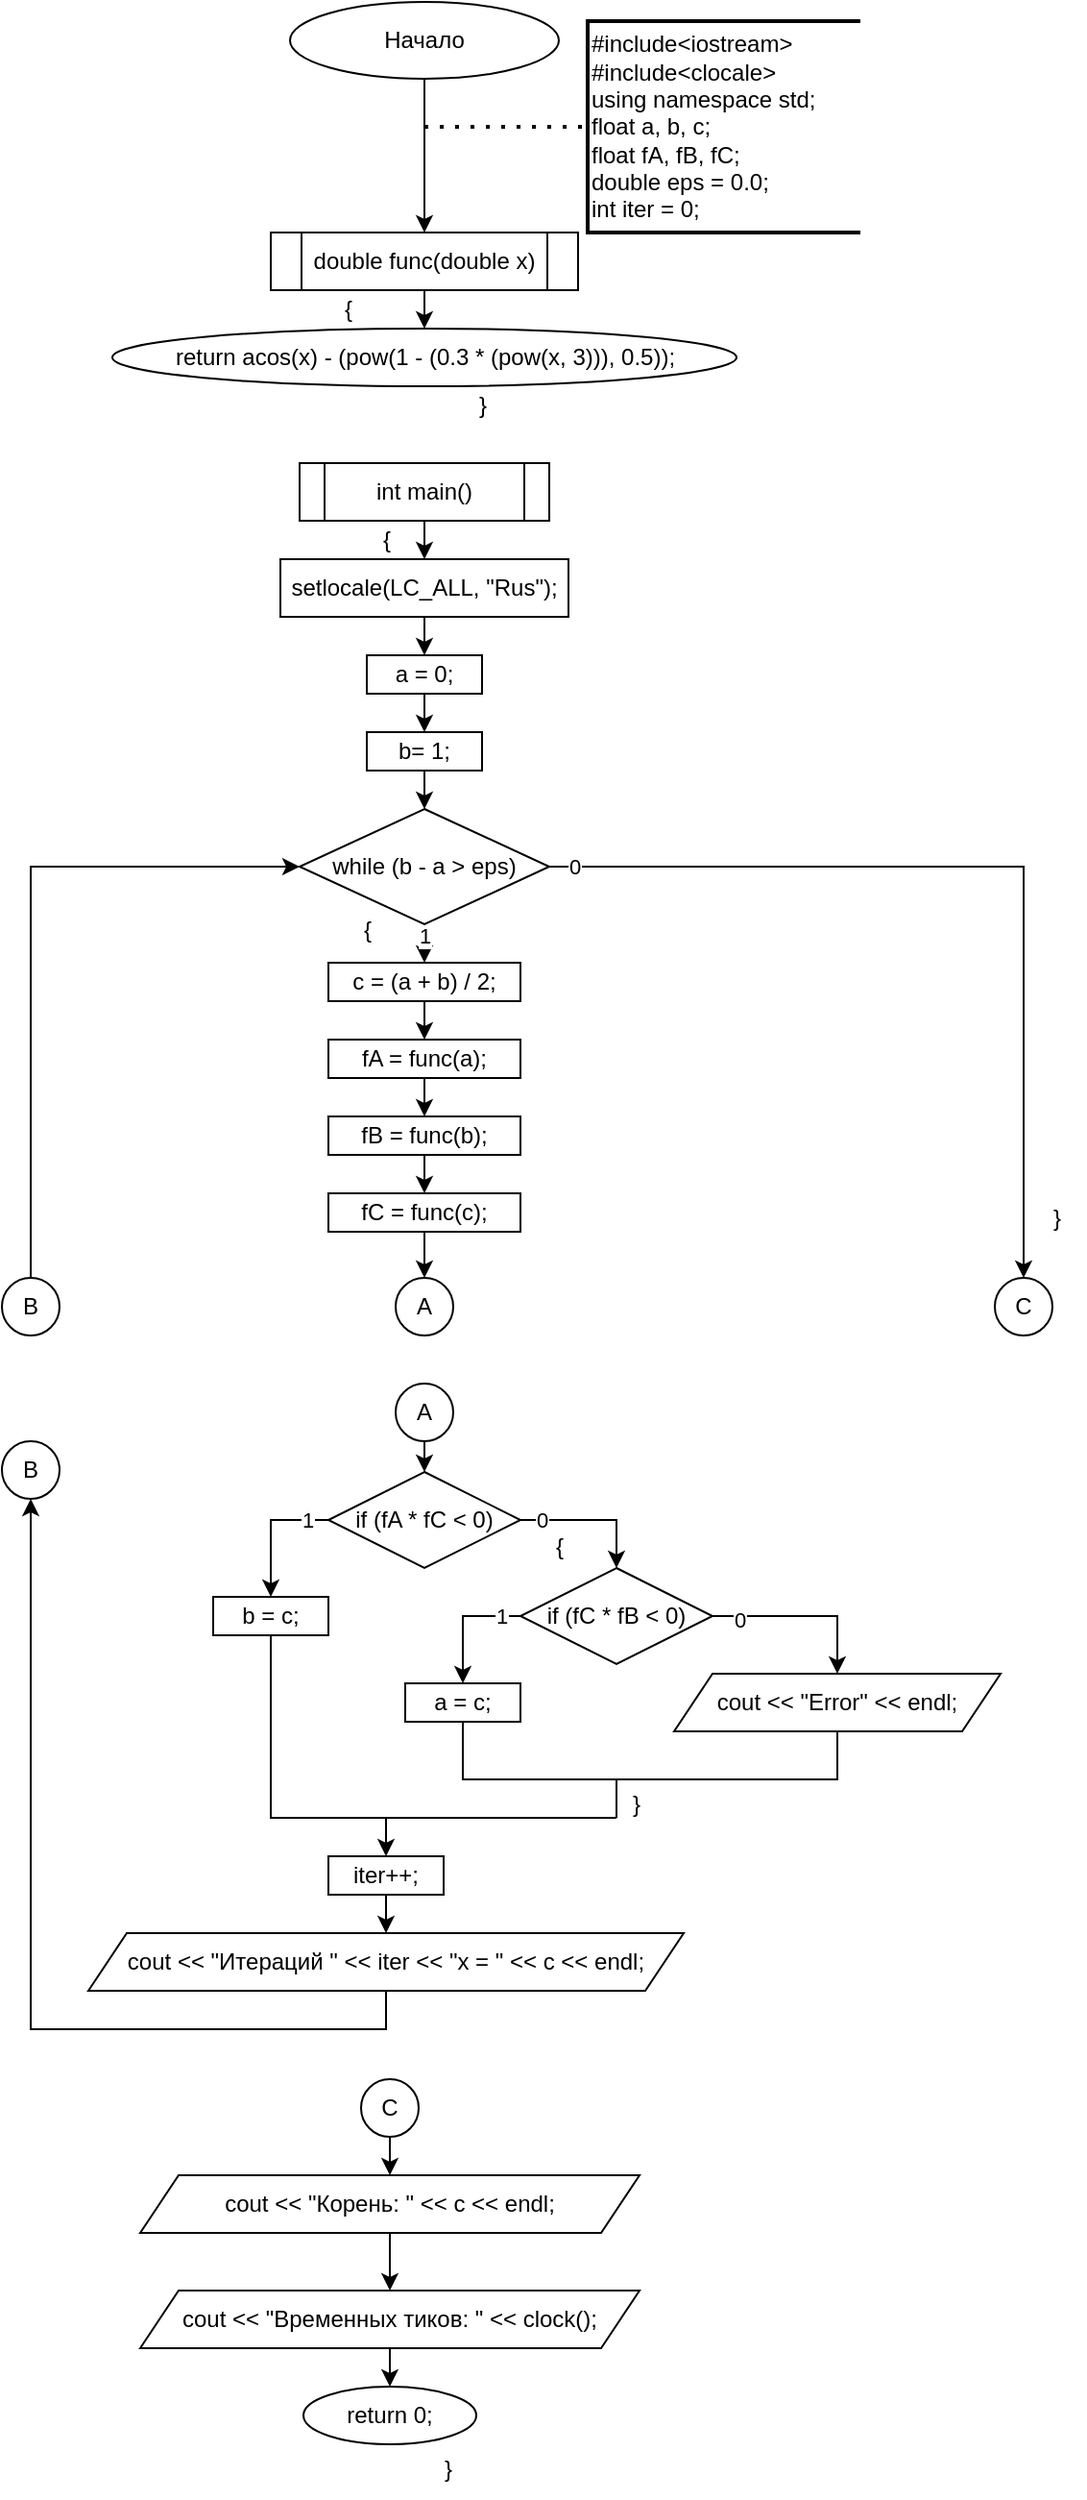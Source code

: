 <mxfile version="25.0.1">
  <diagram name="Страница — 1" id="hcsSWGrXXxiVXPZraams">
    <mxGraphModel dx="921" dy="449" grid="0" gridSize="10" guides="1" tooltips="1" connect="1" arrows="1" fold="1" page="1" pageScale="1" pageWidth="1169" pageHeight="1654" math="0" shadow="0">
      <root>
        <mxCell id="0" />
        <mxCell id="1" parent="0" />
        <mxCell id="0bEB5rUUDSqFULpf0DKN-1" value="#include&amp;lt;iostream&amp;gt;&lt;div&gt;#include&amp;lt;clocale&amp;gt;&lt;/div&gt;&lt;div&gt;using namespace std;&lt;/div&gt;&lt;div&gt;float a, b, c;&lt;/div&gt;&lt;div&gt;float fA, fB, fC;&lt;br&gt;&lt;/div&gt;&lt;div&gt;double eps = 0.0;&lt;/div&gt;&lt;div&gt;int iter = 0;&lt;/div&gt;" style="strokeWidth=2;html=1;shape=mxgraph.flowchart.annotation_1;align=left;pointerEvents=1;" parent="1" vertex="1">
          <mxGeometry x="665" y="30" width="142" height="110" as="geometry" />
        </mxCell>
        <mxCell id="0bEB5rUUDSqFULpf0DKN-2" style="edgeStyle=orthogonalEdgeStyle;rounded=0;orthogonalLoop=1;jettySize=auto;html=1;exitX=0.5;exitY=1;exitDx=0;exitDy=0;entryX=0.5;entryY=0;entryDx=0;entryDy=0;" parent="1" source="0bEB5rUUDSqFULpf0DKN-3" target="ev2HhXUkFoSyO5dlMB64-1" edge="1">
          <mxGeometry relative="1" as="geometry">
            <mxPoint x="580" y="140" as="targetPoint" />
          </mxGeometry>
        </mxCell>
        <mxCell id="0bEB5rUUDSqFULpf0DKN-3" value="Начало" style="ellipse;whiteSpace=wrap;html=1;" parent="1" vertex="1">
          <mxGeometry x="510" y="20" width="140" height="40" as="geometry" />
        </mxCell>
        <mxCell id="0bEB5rUUDSqFULpf0DKN-7" value="" style="endArrow=none;dashed=1;html=1;dashPattern=1 3;strokeWidth=2;rounded=0;entryX=0;entryY=0.5;entryDx=0;entryDy=0;entryPerimeter=0;" parent="1" target="0bEB5rUUDSqFULpf0DKN-1" edge="1">
          <mxGeometry width="50" height="50" relative="1" as="geometry">
            <mxPoint x="580" y="85" as="sourcePoint" />
            <mxPoint x="595" y="120" as="targetPoint" />
          </mxGeometry>
        </mxCell>
        <mxCell id="ev2HhXUkFoSyO5dlMB64-5" style="edgeStyle=orthogonalEdgeStyle;rounded=0;orthogonalLoop=1;jettySize=auto;html=1;exitX=0.5;exitY=1;exitDx=0;exitDy=0;entryX=0.5;entryY=0;entryDx=0;entryDy=0;" edge="1" parent="1" source="ev2HhXUkFoSyO5dlMB64-1" target="ev2HhXUkFoSyO5dlMB64-2">
          <mxGeometry relative="1" as="geometry" />
        </mxCell>
        <mxCell id="ev2HhXUkFoSyO5dlMB64-1" value="double func(double x)" style="shape=process;whiteSpace=wrap;html=1;backgroundOutline=1;" vertex="1" parent="1">
          <mxGeometry x="500" y="140" width="160" height="30" as="geometry" />
        </mxCell>
        <mxCell id="ev2HhXUkFoSyO5dlMB64-2" value="return acos(x) - (pow(1 - (0.3 * (pow(x, 3))), 0.5));" style="ellipse;whiteSpace=wrap;html=1;" vertex="1" parent="1">
          <mxGeometry x="417.5" y="190" width="325" height="30" as="geometry" />
        </mxCell>
        <mxCell id="ev2HhXUkFoSyO5dlMB64-3" value="{" style="text;html=1;align=center;verticalAlign=middle;resizable=0;points=[];autosize=1;strokeColor=none;fillColor=none;" vertex="1" parent="1">
          <mxGeometry x="525" y="165" width="30" height="30" as="geometry" />
        </mxCell>
        <mxCell id="ev2HhXUkFoSyO5dlMB64-4" value="}" style="text;html=1;align=center;verticalAlign=middle;resizable=0;points=[];autosize=1;strokeColor=none;fillColor=none;" vertex="1" parent="1">
          <mxGeometry x="595" y="215" width="30" height="30" as="geometry" />
        </mxCell>
        <mxCell id="ev2HhXUkFoSyO5dlMB64-24" style="edgeStyle=orthogonalEdgeStyle;rounded=0;orthogonalLoop=1;jettySize=auto;html=1;exitX=0.5;exitY=1;exitDx=0;exitDy=0;entryX=0.5;entryY=0;entryDx=0;entryDy=0;" edge="1" parent="1" source="ev2HhXUkFoSyO5dlMB64-6" target="ev2HhXUkFoSyO5dlMB64-7">
          <mxGeometry relative="1" as="geometry" />
        </mxCell>
        <mxCell id="ev2HhXUkFoSyO5dlMB64-6" value="int main()" style="shape=process;whiteSpace=wrap;html=1;backgroundOutline=1;" vertex="1" parent="1">
          <mxGeometry x="515" y="260" width="130" height="30" as="geometry" />
        </mxCell>
        <mxCell id="ev2HhXUkFoSyO5dlMB64-25" style="edgeStyle=orthogonalEdgeStyle;rounded=0;orthogonalLoop=1;jettySize=auto;html=1;exitX=0.5;exitY=1;exitDx=0;exitDy=0;entryX=0.5;entryY=0;entryDx=0;entryDy=0;" edge="1" parent="1" source="ev2HhXUkFoSyO5dlMB64-7" target="ev2HhXUkFoSyO5dlMB64-8">
          <mxGeometry relative="1" as="geometry" />
        </mxCell>
        <mxCell id="ev2HhXUkFoSyO5dlMB64-7" value="setlocale(LC_ALL, &quot;Rus&quot;);" style="whiteSpace=wrap;html=1;" vertex="1" parent="1">
          <mxGeometry x="505" y="310" width="150" height="30" as="geometry" />
        </mxCell>
        <mxCell id="ev2HhXUkFoSyO5dlMB64-26" style="edgeStyle=orthogonalEdgeStyle;rounded=0;orthogonalLoop=1;jettySize=auto;html=1;exitX=0.5;exitY=1;exitDx=0;exitDy=0;entryX=0.5;entryY=0;entryDx=0;entryDy=0;" edge="1" parent="1" source="ev2HhXUkFoSyO5dlMB64-8" target="ev2HhXUkFoSyO5dlMB64-9">
          <mxGeometry relative="1" as="geometry" />
        </mxCell>
        <mxCell id="ev2HhXUkFoSyO5dlMB64-8" value="a = 0;" style="whiteSpace=wrap;html=1;" vertex="1" parent="1">
          <mxGeometry x="550" y="360" width="60" height="20" as="geometry" />
        </mxCell>
        <mxCell id="ev2HhXUkFoSyO5dlMB64-27" style="edgeStyle=orthogonalEdgeStyle;rounded=0;orthogonalLoop=1;jettySize=auto;html=1;exitX=0.5;exitY=1;exitDx=0;exitDy=0;entryX=0.5;entryY=0;entryDx=0;entryDy=0;" edge="1" parent="1" source="ev2HhXUkFoSyO5dlMB64-9" target="ev2HhXUkFoSyO5dlMB64-10">
          <mxGeometry relative="1" as="geometry" />
        </mxCell>
        <mxCell id="ev2HhXUkFoSyO5dlMB64-9" value="b= 1;" style="whiteSpace=wrap;html=1;" vertex="1" parent="1">
          <mxGeometry x="550" y="400" width="60" height="20" as="geometry" />
        </mxCell>
        <mxCell id="ev2HhXUkFoSyO5dlMB64-28" style="edgeStyle=orthogonalEdgeStyle;rounded=0;orthogonalLoop=1;jettySize=auto;html=1;exitX=0.5;exitY=1;exitDx=0;exitDy=0;entryX=0.5;entryY=0;entryDx=0;entryDy=0;" edge="1" parent="1" source="ev2HhXUkFoSyO5dlMB64-10" target="ev2HhXUkFoSyO5dlMB64-11">
          <mxGeometry relative="1" as="geometry" />
        </mxCell>
        <mxCell id="ev2HhXUkFoSyO5dlMB64-67" value="1" style="edgeLabel;html=1;align=center;verticalAlign=middle;resizable=0;points=[];" vertex="1" connectable="0" parent="ev2HhXUkFoSyO5dlMB64-28">
          <mxGeometry x="-0.391" relative="1" as="geometry">
            <mxPoint as="offset" />
          </mxGeometry>
        </mxCell>
        <mxCell id="ev2HhXUkFoSyO5dlMB64-51" style="edgeStyle=orthogonalEdgeStyle;rounded=0;orthogonalLoop=1;jettySize=auto;html=1;exitX=1;exitY=0.5;exitDx=0;exitDy=0;entryX=0.5;entryY=0;entryDx=0;entryDy=0;" edge="1" parent="1" source="ev2HhXUkFoSyO5dlMB64-10" target="ev2HhXUkFoSyO5dlMB64-52">
          <mxGeometry relative="1" as="geometry">
            <mxPoint x="950" y="930" as="targetPoint" />
          </mxGeometry>
        </mxCell>
        <mxCell id="ev2HhXUkFoSyO5dlMB64-68" value="0" style="edgeLabel;html=1;align=center;verticalAlign=middle;resizable=0;points=[];" vertex="1" connectable="0" parent="ev2HhXUkFoSyO5dlMB64-51">
          <mxGeometry x="-0.946" relative="1" as="geometry">
            <mxPoint as="offset" />
          </mxGeometry>
        </mxCell>
        <mxCell id="ev2HhXUkFoSyO5dlMB64-10" value="while (b - a &amp;gt; eps)" style="rhombus;whiteSpace=wrap;html=1;" vertex="1" parent="1">
          <mxGeometry x="515" y="440" width="130" height="60" as="geometry" />
        </mxCell>
        <mxCell id="ev2HhXUkFoSyO5dlMB64-29" style="edgeStyle=orthogonalEdgeStyle;rounded=0;orthogonalLoop=1;jettySize=auto;html=1;exitX=0.5;exitY=1;exitDx=0;exitDy=0;entryX=0.5;entryY=0;entryDx=0;entryDy=0;" edge="1" parent="1" source="ev2HhXUkFoSyO5dlMB64-11" target="ev2HhXUkFoSyO5dlMB64-13">
          <mxGeometry relative="1" as="geometry" />
        </mxCell>
        <mxCell id="ev2HhXUkFoSyO5dlMB64-11" value="c = (a + b) / 2;" style="whiteSpace=wrap;html=1;" vertex="1" parent="1">
          <mxGeometry x="530" y="520" width="100" height="20" as="geometry" />
        </mxCell>
        <mxCell id="ev2HhXUkFoSyO5dlMB64-30" style="edgeStyle=orthogonalEdgeStyle;rounded=0;orthogonalLoop=1;jettySize=auto;html=1;exitX=0.5;exitY=1;exitDx=0;exitDy=0;entryX=0.5;entryY=0;entryDx=0;entryDy=0;" edge="1" parent="1" source="ev2HhXUkFoSyO5dlMB64-13" target="ev2HhXUkFoSyO5dlMB64-14">
          <mxGeometry relative="1" as="geometry" />
        </mxCell>
        <mxCell id="ev2HhXUkFoSyO5dlMB64-13" value="fA = func(a);" style="whiteSpace=wrap;html=1;" vertex="1" parent="1">
          <mxGeometry x="530" y="560" width="100" height="20" as="geometry" />
        </mxCell>
        <mxCell id="ev2HhXUkFoSyO5dlMB64-31" style="edgeStyle=orthogonalEdgeStyle;rounded=0;orthogonalLoop=1;jettySize=auto;html=1;exitX=0.5;exitY=1;exitDx=0;exitDy=0;entryX=0.5;entryY=0;entryDx=0;entryDy=0;" edge="1" parent="1" source="ev2HhXUkFoSyO5dlMB64-14" target="ev2HhXUkFoSyO5dlMB64-15">
          <mxGeometry relative="1" as="geometry" />
        </mxCell>
        <mxCell id="ev2HhXUkFoSyO5dlMB64-14" value="fB = func(b);" style="whiteSpace=wrap;html=1;" vertex="1" parent="1">
          <mxGeometry x="530" y="600" width="100" height="20" as="geometry" />
        </mxCell>
        <mxCell id="ev2HhXUkFoSyO5dlMB64-70" style="edgeStyle=orthogonalEdgeStyle;rounded=0;orthogonalLoop=1;jettySize=auto;html=1;exitX=0.5;exitY=1;exitDx=0;exitDy=0;entryX=0.5;entryY=0;entryDx=0;entryDy=0;" edge="1" parent="1" source="ev2HhXUkFoSyO5dlMB64-15" target="ev2HhXUkFoSyO5dlMB64-69">
          <mxGeometry relative="1" as="geometry" />
        </mxCell>
        <mxCell id="ev2HhXUkFoSyO5dlMB64-15" value="fC = func(c);" style="whiteSpace=wrap;html=1;" vertex="1" parent="1">
          <mxGeometry x="530" y="640" width="100" height="20" as="geometry" />
        </mxCell>
        <mxCell id="ev2HhXUkFoSyO5dlMB64-33" style="edgeStyle=orthogonalEdgeStyle;rounded=0;orthogonalLoop=1;jettySize=auto;html=1;exitX=0;exitY=0.5;exitDx=0;exitDy=0;entryX=0.5;entryY=0;entryDx=0;entryDy=0;" edge="1" parent="1" source="ev2HhXUkFoSyO5dlMB64-16" target="ev2HhXUkFoSyO5dlMB64-17">
          <mxGeometry relative="1" as="geometry" />
        </mxCell>
        <mxCell id="ev2HhXUkFoSyO5dlMB64-63" value="1" style="edgeLabel;html=1;align=center;verticalAlign=middle;resizable=0;points=[];" vertex="1" connectable="0" parent="ev2HhXUkFoSyO5dlMB64-33">
          <mxGeometry x="-0.681" relative="1" as="geometry">
            <mxPoint as="offset" />
          </mxGeometry>
        </mxCell>
        <mxCell id="ev2HhXUkFoSyO5dlMB64-34" style="edgeStyle=orthogonalEdgeStyle;rounded=0;orthogonalLoop=1;jettySize=auto;html=1;exitX=1;exitY=0.5;exitDx=0;exitDy=0;entryX=0.5;entryY=0;entryDx=0;entryDy=0;" edge="1" parent="1" source="ev2HhXUkFoSyO5dlMB64-16" target="ev2HhXUkFoSyO5dlMB64-18">
          <mxGeometry relative="1" as="geometry" />
        </mxCell>
        <mxCell id="ev2HhXUkFoSyO5dlMB64-62" value="0" style="edgeLabel;html=1;align=center;verticalAlign=middle;resizable=0;points=[];" vertex="1" connectable="0" parent="ev2HhXUkFoSyO5dlMB64-34">
          <mxGeometry x="-0.718" relative="1" as="geometry">
            <mxPoint as="offset" />
          </mxGeometry>
        </mxCell>
        <mxCell id="ev2HhXUkFoSyO5dlMB64-16" value="if (fA * fC &amp;lt; 0)" style="rhombus;whiteSpace=wrap;html=1;" vertex="1" parent="1">
          <mxGeometry x="530" y="785" width="100" height="50" as="geometry" />
        </mxCell>
        <mxCell id="ev2HhXUkFoSyO5dlMB64-17" value="b = c;" style="whiteSpace=wrap;html=1;" vertex="1" parent="1">
          <mxGeometry x="470" y="850" width="60" height="20" as="geometry" />
        </mxCell>
        <mxCell id="ev2HhXUkFoSyO5dlMB64-35" style="edgeStyle=orthogonalEdgeStyle;rounded=0;orthogonalLoop=1;jettySize=auto;html=1;exitX=0;exitY=0.5;exitDx=0;exitDy=0;entryX=0.5;entryY=0;entryDx=0;entryDy=0;" edge="1" parent="1" source="ev2HhXUkFoSyO5dlMB64-18" target="ev2HhXUkFoSyO5dlMB64-21">
          <mxGeometry relative="1" as="geometry" />
        </mxCell>
        <mxCell id="ev2HhXUkFoSyO5dlMB64-59" value="1" style="edgeLabel;html=1;align=center;verticalAlign=middle;resizable=0;points=[];" vertex="1" connectable="0" parent="ev2HhXUkFoSyO5dlMB64-35">
          <mxGeometry x="-0.683" relative="1" as="geometry">
            <mxPoint as="offset" />
          </mxGeometry>
        </mxCell>
        <mxCell id="ev2HhXUkFoSyO5dlMB64-36" style="edgeStyle=orthogonalEdgeStyle;rounded=0;orthogonalLoop=1;jettySize=auto;html=1;exitX=1;exitY=0.5;exitDx=0;exitDy=0;entryX=0.5;entryY=0;entryDx=0;entryDy=0;" edge="1" parent="1" source="ev2HhXUkFoSyO5dlMB64-18" target="ev2HhXUkFoSyO5dlMB64-22">
          <mxGeometry relative="1" as="geometry" />
        </mxCell>
        <mxCell id="ev2HhXUkFoSyO5dlMB64-61" value="0" style="edgeLabel;html=1;align=center;verticalAlign=middle;resizable=0;points=[];" vertex="1" connectable="0" parent="ev2HhXUkFoSyO5dlMB64-36">
          <mxGeometry x="-0.705" y="-2" relative="1" as="geometry">
            <mxPoint as="offset" />
          </mxGeometry>
        </mxCell>
        <mxCell id="ev2HhXUkFoSyO5dlMB64-18" value="if (fC * fB &amp;lt; 0)" style="rhombus;whiteSpace=wrap;html=1;" vertex="1" parent="1">
          <mxGeometry x="630" y="835" width="100" height="50" as="geometry" />
        </mxCell>
        <mxCell id="ev2HhXUkFoSyO5dlMB64-21" value="a = c;" style="whiteSpace=wrap;html=1;" vertex="1" parent="1">
          <mxGeometry x="570" y="895" width="60" height="20" as="geometry" />
        </mxCell>
        <mxCell id="ev2HhXUkFoSyO5dlMB64-22" value="cout &amp;lt;&amp;lt; &quot;Error&quot; &amp;lt;&amp;lt; endl;" style="shape=parallelogram;perimeter=parallelogramPerimeter;whiteSpace=wrap;html=1;fixedSize=1;" vertex="1" parent="1">
          <mxGeometry x="710" y="890" width="170" height="30" as="geometry" />
        </mxCell>
        <mxCell id="ev2HhXUkFoSyO5dlMB64-23" value="{" style="text;html=1;align=center;verticalAlign=middle;resizable=0;points=[];autosize=1;strokeColor=none;fillColor=none;" vertex="1" parent="1">
          <mxGeometry x="545" y="285" width="30" height="30" as="geometry" />
        </mxCell>
        <mxCell id="ev2HhXUkFoSyO5dlMB64-49" style="edgeStyle=orthogonalEdgeStyle;rounded=0;orthogonalLoop=1;jettySize=auto;html=1;exitX=0.5;exitY=1;exitDx=0;exitDy=0;entryX=0.5;entryY=0;entryDx=0;entryDy=0;" edge="1" parent="1" source="ev2HhXUkFoSyO5dlMB64-37" target="ev2HhXUkFoSyO5dlMB64-38">
          <mxGeometry relative="1" as="geometry" />
        </mxCell>
        <mxCell id="ev2HhXUkFoSyO5dlMB64-37" value="iter++;" style="whiteSpace=wrap;html=1;" vertex="1" parent="1">
          <mxGeometry x="530" y="985" width="60" height="20" as="geometry" />
        </mxCell>
        <mxCell id="ev2HhXUkFoSyO5dlMB64-76" style="edgeStyle=orthogonalEdgeStyle;rounded=0;orthogonalLoop=1;jettySize=auto;html=1;exitX=0.5;exitY=1;exitDx=0;exitDy=0;entryX=0.5;entryY=1;entryDx=0;entryDy=0;" edge="1" parent="1" source="ev2HhXUkFoSyO5dlMB64-38" target="ev2HhXUkFoSyO5dlMB64-74">
          <mxGeometry relative="1" as="geometry" />
        </mxCell>
        <mxCell id="ev2HhXUkFoSyO5dlMB64-38" value="cout &amp;lt;&amp;lt; &quot;Итераций &quot; &amp;lt;&amp;lt; iter &amp;lt;&amp;lt; &quot;x = &quot; &amp;lt;&amp;lt; c &amp;lt;&amp;lt; endl;" style="shape=parallelogram;perimeter=parallelogramPerimeter;whiteSpace=wrap;html=1;fixedSize=1;" vertex="1" parent="1">
          <mxGeometry x="405" y="1025" width="310" height="30" as="geometry" />
        </mxCell>
        <mxCell id="ev2HhXUkFoSyO5dlMB64-55" style="edgeStyle=orthogonalEdgeStyle;rounded=0;orthogonalLoop=1;jettySize=auto;html=1;exitX=0.5;exitY=1;exitDx=0;exitDy=0;entryX=0.5;entryY=0;entryDx=0;entryDy=0;" edge="1" parent="1" source="ev2HhXUkFoSyO5dlMB64-39" target="ev2HhXUkFoSyO5dlMB64-40">
          <mxGeometry relative="1" as="geometry" />
        </mxCell>
        <mxCell id="ev2HhXUkFoSyO5dlMB64-39" value="cout &amp;lt;&amp;lt; &quot;Корень: &quot; &amp;lt;&amp;lt; c &amp;lt;&amp;lt; endl;" style="shape=parallelogram;perimeter=parallelogramPerimeter;whiteSpace=wrap;html=1;fixedSize=1;" vertex="1" parent="1">
          <mxGeometry x="432" y="1151" width="260" height="30" as="geometry" />
        </mxCell>
        <mxCell id="ev2HhXUkFoSyO5dlMB64-56" style="edgeStyle=orthogonalEdgeStyle;rounded=0;orthogonalLoop=1;jettySize=auto;html=1;exitX=0.5;exitY=1;exitDx=0;exitDy=0;entryX=0.5;entryY=0;entryDx=0;entryDy=0;" edge="1" parent="1" source="ev2HhXUkFoSyO5dlMB64-40" target="ev2HhXUkFoSyO5dlMB64-41">
          <mxGeometry relative="1" as="geometry" />
        </mxCell>
        <mxCell id="ev2HhXUkFoSyO5dlMB64-40" value="cout &amp;lt;&amp;lt; &quot;Временных тиков: &quot; &amp;lt;&amp;lt; clock();" style="shape=parallelogram;perimeter=parallelogramPerimeter;whiteSpace=wrap;html=1;fixedSize=1;" vertex="1" parent="1">
          <mxGeometry x="432" y="1211" width="260" height="30" as="geometry" />
        </mxCell>
        <mxCell id="ev2HhXUkFoSyO5dlMB64-41" value="return 0;" style="ellipse;whiteSpace=wrap;html=1;" vertex="1" parent="1">
          <mxGeometry x="517" y="1261" width="90" height="30" as="geometry" />
        </mxCell>
        <mxCell id="ev2HhXUkFoSyO5dlMB64-43" value="" style="endArrow=none;html=1;rounded=0;entryX=0.5;entryY=1;entryDx=0;entryDy=0;" edge="1" parent="1" target="ev2HhXUkFoSyO5dlMB64-21">
          <mxGeometry width="50" height="50" relative="1" as="geometry">
            <mxPoint x="680" y="965" as="sourcePoint" />
            <mxPoint x="670" y="965" as="targetPoint" />
            <Array as="points">
              <mxPoint x="680" y="945" />
              <mxPoint x="600" y="945" />
            </Array>
          </mxGeometry>
        </mxCell>
        <mxCell id="ev2HhXUkFoSyO5dlMB64-44" value="" style="endArrow=none;html=1;rounded=0;entryX=0.5;entryY=1;entryDx=0;entryDy=0;" edge="1" parent="1" target="ev2HhXUkFoSyO5dlMB64-22">
          <mxGeometry width="50" height="50" relative="1" as="geometry">
            <mxPoint x="680" y="965" as="sourcePoint" />
            <mxPoint x="742.5" y="945" as="targetPoint" />
            <Array as="points">
              <mxPoint x="680" y="945" />
              <mxPoint x="795" y="945" />
            </Array>
          </mxGeometry>
        </mxCell>
        <mxCell id="ev2HhXUkFoSyO5dlMB64-45" value="" style="endArrow=none;html=1;rounded=0;entryX=0.5;entryY=1;entryDx=0;entryDy=0;" edge="1" parent="1" target="ev2HhXUkFoSyO5dlMB64-17">
          <mxGeometry width="50" height="50" relative="1" as="geometry">
            <mxPoint x="560" y="965" as="sourcePoint" />
            <mxPoint x="580" y="955" as="targetPoint" />
            <Array as="points">
              <mxPoint x="500" y="965" />
            </Array>
          </mxGeometry>
        </mxCell>
        <mxCell id="ev2HhXUkFoSyO5dlMB64-46" value="" style="endArrow=none;html=1;rounded=0;" edge="1" parent="1">
          <mxGeometry width="50" height="50" relative="1" as="geometry">
            <mxPoint x="560" y="965" as="sourcePoint" />
            <mxPoint x="680" y="965" as="targetPoint" />
          </mxGeometry>
        </mxCell>
        <mxCell id="ev2HhXUkFoSyO5dlMB64-48" value="" style="endArrow=classic;html=1;rounded=0;entryX=0.5;entryY=0;entryDx=0;entryDy=0;" edge="1" parent="1" target="ev2HhXUkFoSyO5dlMB64-37">
          <mxGeometry width="50" height="50" relative="1" as="geometry">
            <mxPoint x="560" y="965" as="sourcePoint" />
            <mxPoint x="590" y="995" as="targetPoint" />
          </mxGeometry>
        </mxCell>
        <mxCell id="ev2HhXUkFoSyO5dlMB64-52" value="C" style="ellipse;whiteSpace=wrap;html=1;" vertex="1" parent="1">
          <mxGeometry x="877" y="684" width="30" height="30" as="geometry" />
        </mxCell>
        <mxCell id="ev2HhXUkFoSyO5dlMB64-57" value="}" style="text;html=1;align=center;verticalAlign=middle;resizable=0;points=[];autosize=1;strokeColor=none;fillColor=none;" vertex="1" parent="1">
          <mxGeometry x="577" y="1289" width="30" height="30" as="geometry" />
        </mxCell>
        <mxCell id="ev2HhXUkFoSyO5dlMB64-58" value="}" style="text;html=1;align=center;verticalAlign=middle;resizable=0;points=[];autosize=1;strokeColor=none;fillColor=none;" vertex="1" parent="1">
          <mxGeometry x="894" y="638" width="30" height="30" as="geometry" />
        </mxCell>
        <mxCell id="ev2HhXUkFoSyO5dlMB64-64" value="{" style="text;html=1;align=center;verticalAlign=middle;resizable=0;points=[];autosize=1;strokeColor=none;fillColor=none;" vertex="1" parent="1">
          <mxGeometry x="635" y="809" width="30" height="30" as="geometry" />
        </mxCell>
        <mxCell id="ev2HhXUkFoSyO5dlMB64-65" value="}" style="text;html=1;align=center;verticalAlign=middle;resizable=0;points=[];autosize=1;strokeColor=none;fillColor=none;" vertex="1" parent="1">
          <mxGeometry x="675" y="943" width="30" height="30" as="geometry" />
        </mxCell>
        <mxCell id="ev2HhXUkFoSyO5dlMB64-66" value="{" style="text;html=1;align=center;verticalAlign=middle;resizable=0;points=[];autosize=1;strokeColor=none;fillColor=none;" vertex="1" parent="1">
          <mxGeometry x="535" y="488" width="30" height="30" as="geometry" />
        </mxCell>
        <mxCell id="ev2HhXUkFoSyO5dlMB64-69" value="A" style="ellipse;whiteSpace=wrap;html=1;" vertex="1" parent="1">
          <mxGeometry x="565" y="684" width="30" height="30" as="geometry" />
        </mxCell>
        <mxCell id="ev2HhXUkFoSyO5dlMB64-72" style="edgeStyle=orthogonalEdgeStyle;rounded=0;orthogonalLoop=1;jettySize=auto;html=1;exitX=0.5;exitY=1;exitDx=0;exitDy=0;entryX=0.5;entryY=0;entryDx=0;entryDy=0;" edge="1" parent="1" source="ev2HhXUkFoSyO5dlMB64-71" target="ev2HhXUkFoSyO5dlMB64-16">
          <mxGeometry relative="1" as="geometry" />
        </mxCell>
        <mxCell id="ev2HhXUkFoSyO5dlMB64-71" value="A" style="ellipse;whiteSpace=wrap;html=1;" vertex="1" parent="1">
          <mxGeometry x="565" y="739" width="30" height="30" as="geometry" />
        </mxCell>
        <mxCell id="ev2HhXUkFoSyO5dlMB64-75" style="edgeStyle=orthogonalEdgeStyle;rounded=0;orthogonalLoop=1;jettySize=auto;html=1;exitX=0.5;exitY=0;exitDx=0;exitDy=0;entryX=0;entryY=0.5;entryDx=0;entryDy=0;" edge="1" parent="1" source="ev2HhXUkFoSyO5dlMB64-73" target="ev2HhXUkFoSyO5dlMB64-10">
          <mxGeometry relative="1" as="geometry" />
        </mxCell>
        <mxCell id="ev2HhXUkFoSyO5dlMB64-73" value="B" style="ellipse;whiteSpace=wrap;html=1;" vertex="1" parent="1">
          <mxGeometry x="360" y="684" width="30" height="30" as="geometry" />
        </mxCell>
        <mxCell id="ev2HhXUkFoSyO5dlMB64-74" value="B" style="ellipse;whiteSpace=wrap;html=1;" vertex="1" parent="1">
          <mxGeometry x="360" y="769" width="30" height="30" as="geometry" />
        </mxCell>
        <mxCell id="ev2HhXUkFoSyO5dlMB64-78" style="edgeStyle=orthogonalEdgeStyle;rounded=0;orthogonalLoop=1;jettySize=auto;html=1;exitX=0.5;exitY=1;exitDx=0;exitDy=0;entryX=0.5;entryY=0;entryDx=0;entryDy=0;" edge="1" parent="1" source="ev2HhXUkFoSyO5dlMB64-77" target="ev2HhXUkFoSyO5dlMB64-39">
          <mxGeometry relative="1" as="geometry" />
        </mxCell>
        <mxCell id="ev2HhXUkFoSyO5dlMB64-77" value="C" style="ellipse;whiteSpace=wrap;html=1;" vertex="1" parent="1">
          <mxGeometry x="547" y="1101" width="30" height="30" as="geometry" />
        </mxCell>
      </root>
    </mxGraphModel>
  </diagram>
</mxfile>
